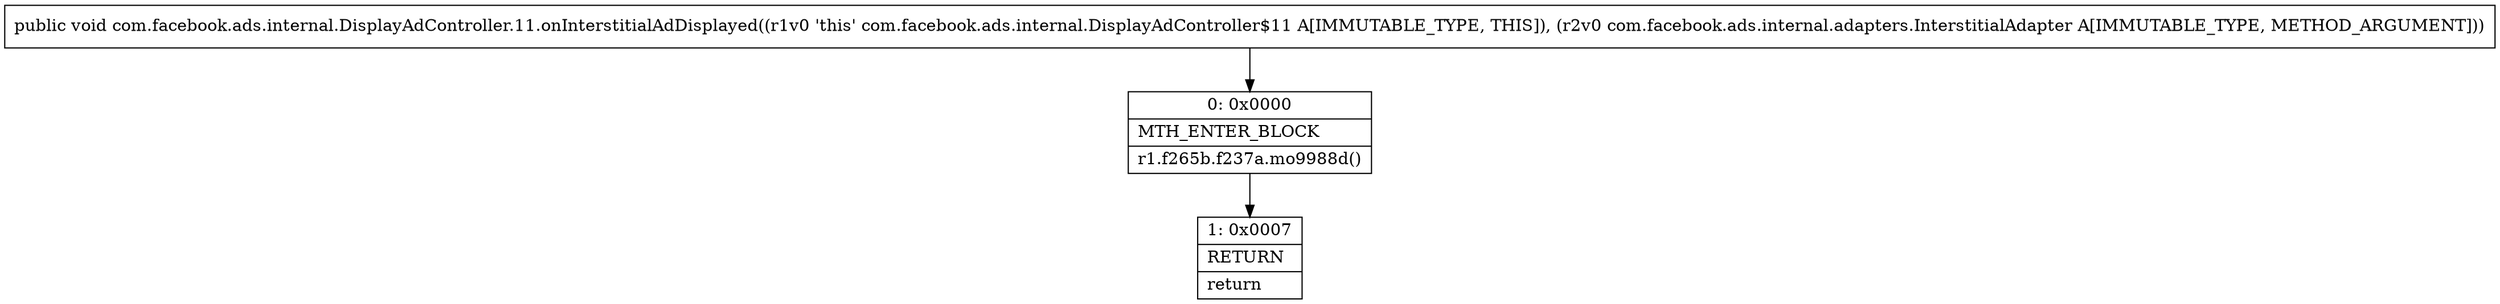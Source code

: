 digraph "CFG forcom.facebook.ads.internal.DisplayAdController.11.onInterstitialAdDisplayed(Lcom\/facebook\/ads\/internal\/adapters\/InterstitialAdapter;)V" {
Node_0 [shape=record,label="{0\:\ 0x0000|MTH_ENTER_BLOCK\l|r1.f265b.f237a.mo9988d()\l}"];
Node_1 [shape=record,label="{1\:\ 0x0007|RETURN\l|return\l}"];
MethodNode[shape=record,label="{public void com.facebook.ads.internal.DisplayAdController.11.onInterstitialAdDisplayed((r1v0 'this' com.facebook.ads.internal.DisplayAdController$11 A[IMMUTABLE_TYPE, THIS]), (r2v0 com.facebook.ads.internal.adapters.InterstitialAdapter A[IMMUTABLE_TYPE, METHOD_ARGUMENT])) }"];
MethodNode -> Node_0;
Node_0 -> Node_1;
}

